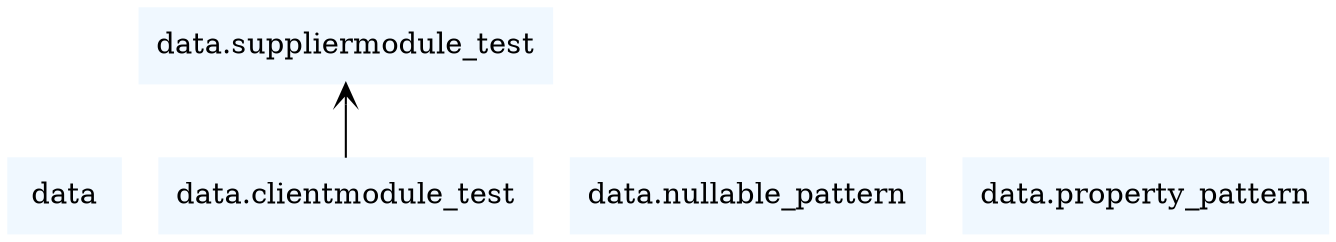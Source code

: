 digraph "packages_colorized" {
rankdir=BT
charset="utf-8"
"data" [color="aliceblue", label=<data>, shape="box", style="filled"];
"data.clientmodule_test" [color="aliceblue", label=<data.clientmodule_test>, shape="box", style="filled"];
"data.nullable_pattern" [color="aliceblue", label=<data.nullable_pattern>, shape="box", style="filled"];
"data.property_pattern" [color="aliceblue", label=<data.property_pattern>, shape="box", style="filled"];
"data.suppliermodule_test" [color="aliceblue", label=<data.suppliermodule_test>, shape="box", style="filled"];
"data.clientmodule_test" -> "data.suppliermodule_test" [arrowhead="open", arrowtail="none"];
}
